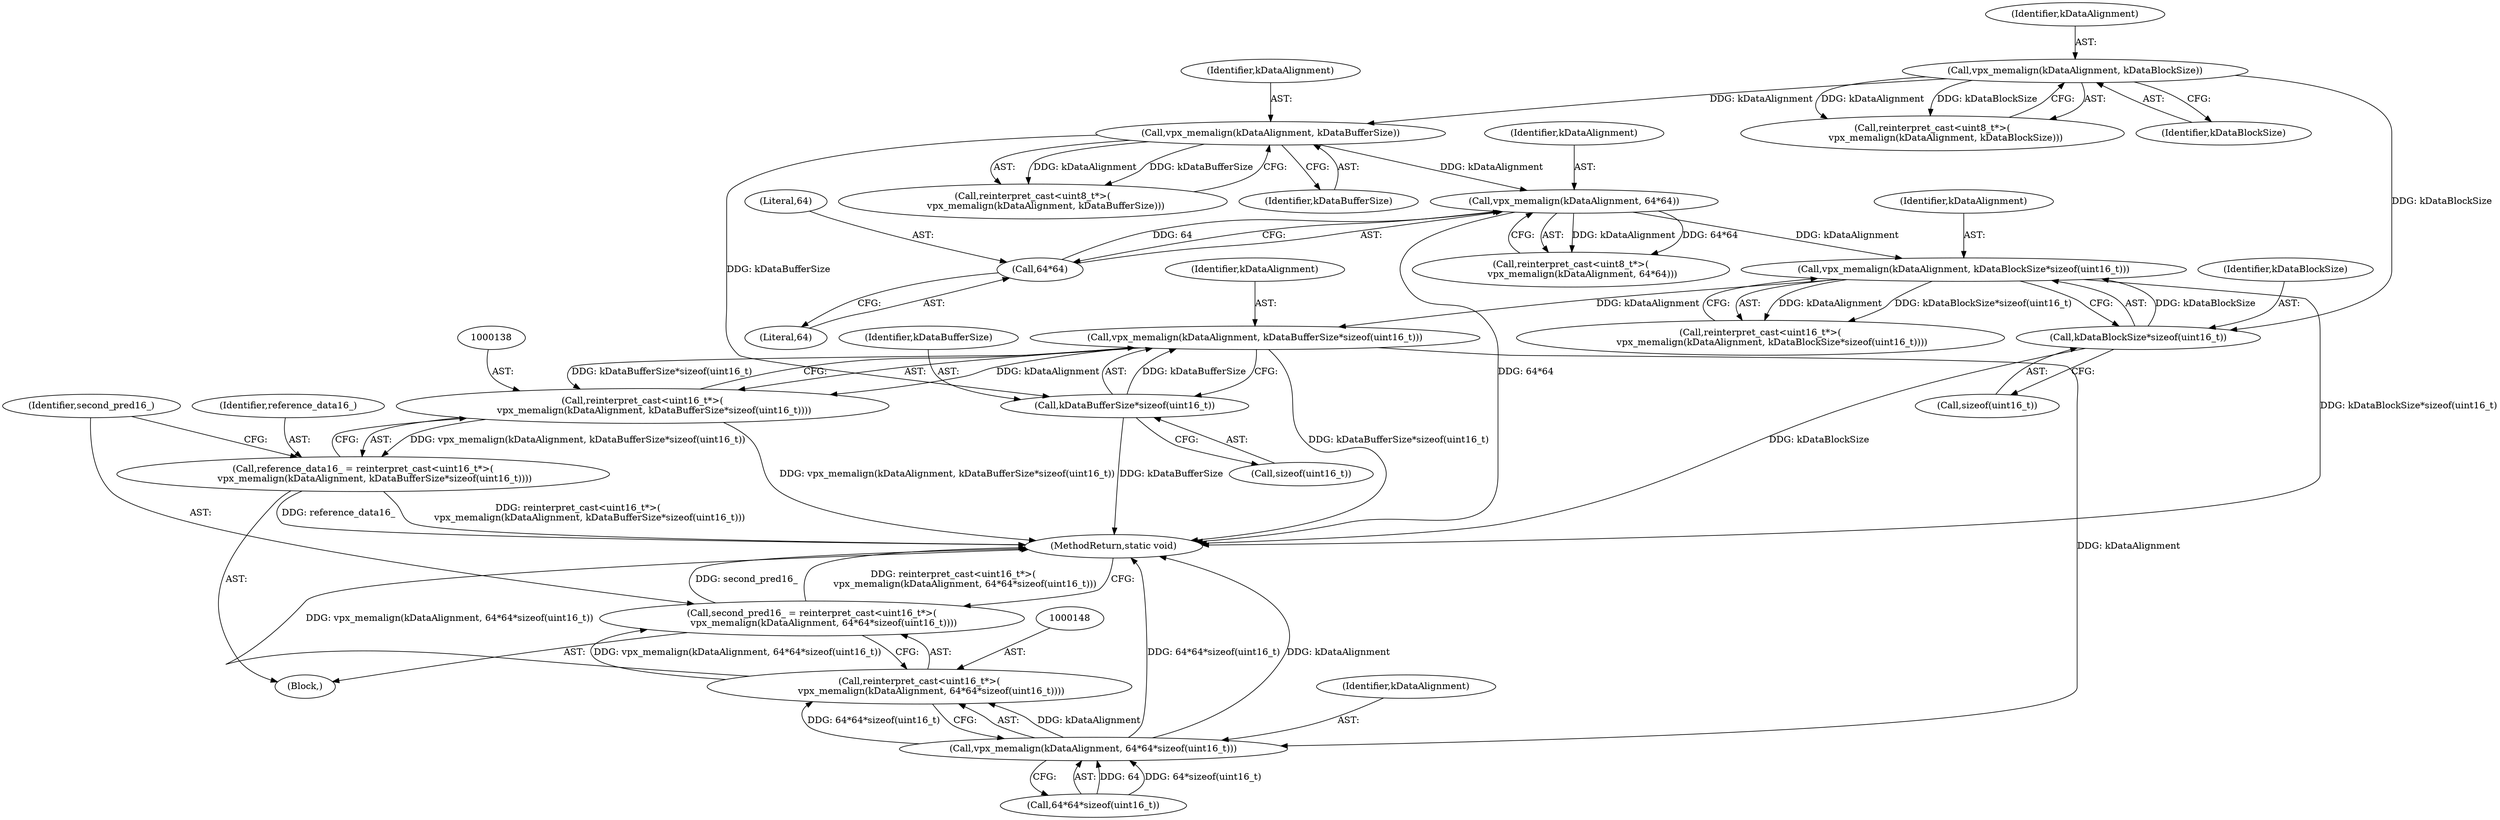 digraph "0_Android_5a9753fca56f0eeb9f61e342b2fccffc364f9426_103@API" {
"1000139" [label="(Call,vpx_memalign(kDataAlignment, kDataBufferSize*sizeof(uint16_t)))"];
"1000129" [label="(Call,vpx_memalign(kDataAlignment, kDataBlockSize*sizeof(uint16_t)))"];
"1000120" [label="(Call,vpx_memalign(kDataAlignment, 64*64))"];
"1000113" [label="(Call,vpx_memalign(kDataAlignment, kDataBufferSize))"];
"1000106" [label="(Call,vpx_memalign(kDataAlignment, kDataBlockSize))"];
"1000122" [label="(Call,64*64)"];
"1000131" [label="(Call,kDataBlockSize*sizeof(uint16_t))"];
"1000141" [label="(Call,kDataBufferSize*sizeof(uint16_t))"];
"1000137" [label="(Call,reinterpret_cast<uint16_t*>(\n        vpx_memalign(kDataAlignment, kDataBufferSize*sizeof(uint16_t))))"];
"1000135" [label="(Call,reference_data16_ = reinterpret_cast<uint16_t*>(\n        vpx_memalign(kDataAlignment, kDataBufferSize*sizeof(uint16_t))))"];
"1000149" [label="(Call,vpx_memalign(kDataAlignment, 64*64*sizeof(uint16_t)))"];
"1000147" [label="(Call,reinterpret_cast<uint16_t*>(\n        vpx_memalign(kDataAlignment, 64*64*sizeof(uint16_t))))"];
"1000145" [label="(Call,second_pred16_ = reinterpret_cast<uint16_t*>(\n        vpx_memalign(kDataAlignment, 64*64*sizeof(uint16_t))))"];
"1000140" [label="(Identifier,kDataAlignment)"];
"1000135" [label="(Call,reference_data16_ = reinterpret_cast<uint16_t*>(\n        vpx_memalign(kDataAlignment, kDataBufferSize*sizeof(uint16_t))))"];
"1000127" [label="(Call,reinterpret_cast<uint16_t*>(\n        vpx_memalign(kDataAlignment, kDataBlockSize*sizeof(uint16_t))))"];
"1000141" [label="(Call,kDataBufferSize*sizeof(uint16_t))"];
"1000131" [label="(Call,kDataBlockSize*sizeof(uint16_t))"];
"1000104" [label="(Call,reinterpret_cast<uint8_t*>(\n         vpx_memalign(kDataAlignment, kDataBlockSize)))"];
"1000143" [label="(Call,sizeof(uint16_t))"];
"1000107" [label="(Identifier,kDataAlignment)"];
"1000108" [label="(Identifier,kDataBlockSize)"];
"1000146" [label="(Identifier,second_pred16_)"];
"1000123" [label="(Literal,64)"];
"1000113" [label="(Call,vpx_memalign(kDataAlignment, kDataBufferSize))"];
"1000124" [label="(Literal,64)"];
"1000149" [label="(Call,vpx_memalign(kDataAlignment, 64*64*sizeof(uint16_t)))"];
"1000136" [label="(Identifier,reference_data16_)"];
"1000114" [label="(Identifier,kDataAlignment)"];
"1000147" [label="(Call,reinterpret_cast<uint16_t*>(\n        vpx_memalign(kDataAlignment, 64*64*sizeof(uint16_t))))"];
"1000121" [label="(Identifier,kDataAlignment)"];
"1000111" [label="(Call,reinterpret_cast<uint8_t*>(\n         vpx_memalign(kDataAlignment, kDataBufferSize)))"];
"1000157" [label="(MethodReturn,static void)"];
"1000118" [label="(Call,reinterpret_cast<uint8_t*>(\n        vpx_memalign(kDataAlignment, 64*64)))"];
"1000129" [label="(Call,vpx_memalign(kDataAlignment, kDataBlockSize*sizeof(uint16_t)))"];
"1000106" [label="(Call,vpx_memalign(kDataAlignment, kDataBlockSize))"];
"1000145" [label="(Call,second_pred16_ = reinterpret_cast<uint16_t*>(\n        vpx_memalign(kDataAlignment, 64*64*sizeof(uint16_t))))"];
"1000137" [label="(Call,reinterpret_cast<uint16_t*>(\n        vpx_memalign(kDataAlignment, kDataBufferSize*sizeof(uint16_t))))"];
"1000139" [label="(Call,vpx_memalign(kDataAlignment, kDataBufferSize*sizeof(uint16_t)))"];
"1000101" [label="(Block,)"];
"1000132" [label="(Identifier,kDataBlockSize)"];
"1000120" [label="(Call,vpx_memalign(kDataAlignment, 64*64))"];
"1000115" [label="(Identifier,kDataBufferSize)"];
"1000130" [label="(Identifier,kDataAlignment)"];
"1000133" [label="(Call,sizeof(uint16_t))"];
"1000142" [label="(Identifier,kDataBufferSize)"];
"1000151" [label="(Call,64*64*sizeof(uint16_t))"];
"1000150" [label="(Identifier,kDataAlignment)"];
"1000122" [label="(Call,64*64)"];
"1000139" -> "1000137"  [label="AST: "];
"1000139" -> "1000141"  [label="CFG: "];
"1000140" -> "1000139"  [label="AST: "];
"1000141" -> "1000139"  [label="AST: "];
"1000137" -> "1000139"  [label="CFG: "];
"1000139" -> "1000157"  [label="DDG: kDataBufferSize*sizeof(uint16_t)"];
"1000139" -> "1000137"  [label="DDG: kDataAlignment"];
"1000139" -> "1000137"  [label="DDG: kDataBufferSize*sizeof(uint16_t)"];
"1000129" -> "1000139"  [label="DDG: kDataAlignment"];
"1000141" -> "1000139"  [label="DDG: kDataBufferSize"];
"1000139" -> "1000149"  [label="DDG: kDataAlignment"];
"1000129" -> "1000127"  [label="AST: "];
"1000129" -> "1000131"  [label="CFG: "];
"1000130" -> "1000129"  [label="AST: "];
"1000131" -> "1000129"  [label="AST: "];
"1000127" -> "1000129"  [label="CFG: "];
"1000129" -> "1000157"  [label="DDG: kDataBlockSize*sizeof(uint16_t)"];
"1000129" -> "1000127"  [label="DDG: kDataAlignment"];
"1000129" -> "1000127"  [label="DDG: kDataBlockSize*sizeof(uint16_t)"];
"1000120" -> "1000129"  [label="DDG: kDataAlignment"];
"1000131" -> "1000129"  [label="DDG: kDataBlockSize"];
"1000120" -> "1000118"  [label="AST: "];
"1000120" -> "1000122"  [label="CFG: "];
"1000121" -> "1000120"  [label="AST: "];
"1000122" -> "1000120"  [label="AST: "];
"1000118" -> "1000120"  [label="CFG: "];
"1000120" -> "1000157"  [label="DDG: 64*64"];
"1000120" -> "1000118"  [label="DDG: kDataAlignment"];
"1000120" -> "1000118"  [label="DDG: 64*64"];
"1000113" -> "1000120"  [label="DDG: kDataAlignment"];
"1000122" -> "1000120"  [label="DDG: 64"];
"1000113" -> "1000111"  [label="AST: "];
"1000113" -> "1000115"  [label="CFG: "];
"1000114" -> "1000113"  [label="AST: "];
"1000115" -> "1000113"  [label="AST: "];
"1000111" -> "1000113"  [label="CFG: "];
"1000113" -> "1000111"  [label="DDG: kDataAlignment"];
"1000113" -> "1000111"  [label="DDG: kDataBufferSize"];
"1000106" -> "1000113"  [label="DDG: kDataAlignment"];
"1000113" -> "1000141"  [label="DDG: kDataBufferSize"];
"1000106" -> "1000104"  [label="AST: "];
"1000106" -> "1000108"  [label="CFG: "];
"1000107" -> "1000106"  [label="AST: "];
"1000108" -> "1000106"  [label="AST: "];
"1000104" -> "1000106"  [label="CFG: "];
"1000106" -> "1000104"  [label="DDG: kDataAlignment"];
"1000106" -> "1000104"  [label="DDG: kDataBlockSize"];
"1000106" -> "1000131"  [label="DDG: kDataBlockSize"];
"1000122" -> "1000124"  [label="CFG: "];
"1000123" -> "1000122"  [label="AST: "];
"1000124" -> "1000122"  [label="AST: "];
"1000131" -> "1000133"  [label="CFG: "];
"1000132" -> "1000131"  [label="AST: "];
"1000133" -> "1000131"  [label="AST: "];
"1000131" -> "1000157"  [label="DDG: kDataBlockSize"];
"1000141" -> "1000143"  [label="CFG: "];
"1000142" -> "1000141"  [label="AST: "];
"1000143" -> "1000141"  [label="AST: "];
"1000141" -> "1000157"  [label="DDG: kDataBufferSize"];
"1000137" -> "1000135"  [label="AST: "];
"1000138" -> "1000137"  [label="AST: "];
"1000135" -> "1000137"  [label="CFG: "];
"1000137" -> "1000157"  [label="DDG: vpx_memalign(kDataAlignment, kDataBufferSize*sizeof(uint16_t))"];
"1000137" -> "1000135"  [label="DDG: vpx_memalign(kDataAlignment, kDataBufferSize*sizeof(uint16_t))"];
"1000135" -> "1000101"  [label="AST: "];
"1000136" -> "1000135"  [label="AST: "];
"1000146" -> "1000135"  [label="CFG: "];
"1000135" -> "1000157"  [label="DDG: reference_data16_"];
"1000135" -> "1000157"  [label="DDG: reinterpret_cast<uint16_t*>(\n        vpx_memalign(kDataAlignment, kDataBufferSize*sizeof(uint16_t)))"];
"1000149" -> "1000147"  [label="AST: "];
"1000149" -> "1000151"  [label="CFG: "];
"1000150" -> "1000149"  [label="AST: "];
"1000151" -> "1000149"  [label="AST: "];
"1000147" -> "1000149"  [label="CFG: "];
"1000149" -> "1000157"  [label="DDG: 64*64*sizeof(uint16_t)"];
"1000149" -> "1000157"  [label="DDG: kDataAlignment"];
"1000149" -> "1000147"  [label="DDG: kDataAlignment"];
"1000149" -> "1000147"  [label="DDG: 64*64*sizeof(uint16_t)"];
"1000151" -> "1000149"  [label="DDG: 64"];
"1000151" -> "1000149"  [label="DDG: 64*sizeof(uint16_t)"];
"1000147" -> "1000145"  [label="AST: "];
"1000148" -> "1000147"  [label="AST: "];
"1000145" -> "1000147"  [label="CFG: "];
"1000147" -> "1000157"  [label="DDG: vpx_memalign(kDataAlignment, 64*64*sizeof(uint16_t))"];
"1000147" -> "1000145"  [label="DDG: vpx_memalign(kDataAlignment, 64*64*sizeof(uint16_t))"];
"1000145" -> "1000101"  [label="AST: "];
"1000146" -> "1000145"  [label="AST: "];
"1000157" -> "1000145"  [label="CFG: "];
"1000145" -> "1000157"  [label="DDG: second_pred16_"];
"1000145" -> "1000157"  [label="DDG: reinterpret_cast<uint16_t*>(\n        vpx_memalign(kDataAlignment, 64*64*sizeof(uint16_t)))"];
}
